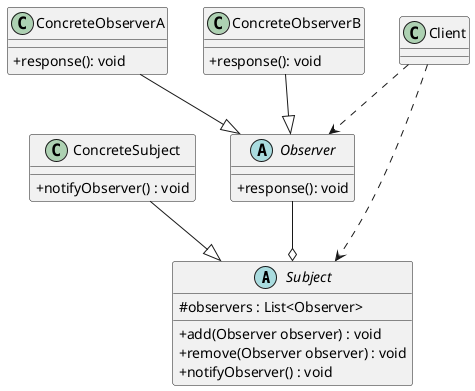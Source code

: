 @startuml
skinparam classAttributeIconSize 0
'抽象主题
Abstract Subject{
    # observers : List<Observer>
    + add(Observer observer) : void
    + remove(Observer observer) : void
    + notifyObserver() : void
}

'具体主题
Class ConcreteSubject{
    + notifyObserver() : void
}
ConcreteSubject--|> Subject
'抽象观察者
Abstract Observer{
    + response(): void
}
Observer --o Subject
'具体观察者
Class ConcreteObserverA{
       + response(): void
}
Class ConcreteObserverB{
       + response(): void
}
ConcreteObserverA --|> Observer
ConcreteObserverB --|> Observer

Class Client
Client ..>Observer
Client ..> Subject
@enduml